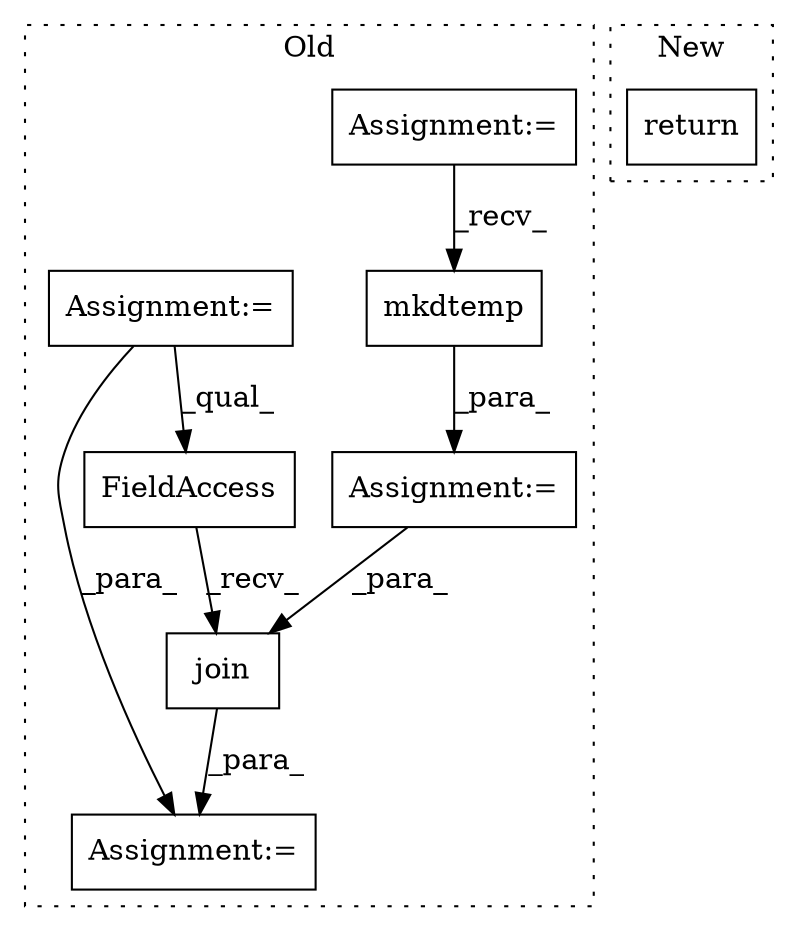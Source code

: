 digraph G {
subgraph cluster0 {
1 [label="mkdtemp" a="32" s="15181" l="9" shape="box"];
3 [label="Assignment:=" a="7" s="15171" l="1" shape="box"];
4 [label="Assignment:=" a="7" s="15067" l="8" shape="box"];
5 [label="join" a="32" s="15214,15251" l="5,1" shape="box"];
6 [label="FieldAccess" a="22" s="15206" l="7" shape="box"];
7 [label="Assignment:=" a="7" s="15038" l="2" shape="box"];
8 [label="Assignment:=" a="7" s="15205" l="1" shape="box"];
label = "Old";
style="dotted";
}
subgraph cluster1 {
2 [label="return" a="41" s="14737" l="7" shape="box"];
label = "New";
style="dotted";
}
1 -> 3 [label="_para_"];
3 -> 5 [label="_para_"];
4 -> 1 [label="_recv_"];
5 -> 8 [label="_para_"];
6 -> 5 [label="_recv_"];
7 -> 8 [label="_para_"];
7 -> 6 [label="_qual_"];
}